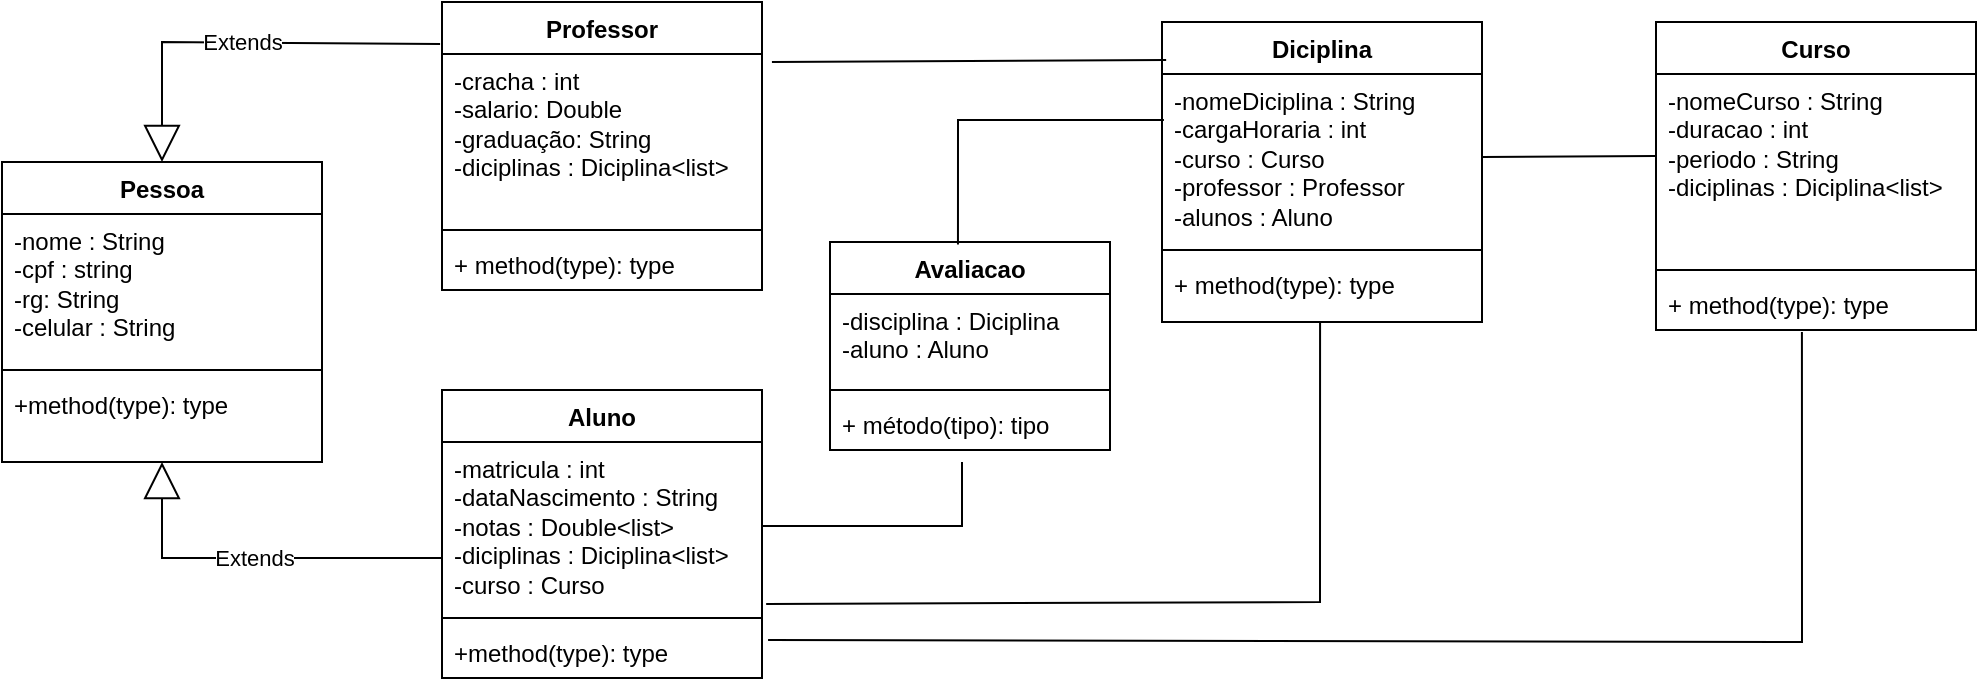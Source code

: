 <mxfile version="22.1.4" type="device">
  <diagram name="Página-1" id="zCGefU12EM6cvfsBnx0r">
    <mxGraphModel dx="1434" dy="750" grid="1" gridSize="10" guides="1" tooltips="1" connect="1" arrows="1" fold="1" page="1" pageScale="1" pageWidth="827" pageHeight="1169" math="0" shadow="0">
      <root>
        <mxCell id="0" />
        <mxCell id="1" parent="0" />
        <mxCell id="m6sPQiKcb1H333obdDww-5" value="Professor" style="swimlane;fontStyle=1;align=center;verticalAlign=top;childLayout=stackLayout;horizontal=1;startSize=26;horizontalStack=0;resizeParent=1;resizeParentMax=0;resizeLast=0;collapsible=1;marginBottom=0;whiteSpace=wrap;html=1;" parent="1" vertex="1">
          <mxGeometry x="220" y="20" width="160" height="144" as="geometry" />
        </mxCell>
        <mxCell id="m6sPQiKcb1H333obdDww-6" value="-cracha : int&lt;br&gt;-salario: Double&lt;br&gt;-graduação: String&lt;br&gt;-diciplinas : Diciplina&amp;lt;list&amp;gt;" style="text;strokeColor=none;fillColor=none;align=left;verticalAlign=top;spacingLeft=4;spacingRight=4;overflow=hidden;rotatable=0;points=[[0,0.5],[1,0.5]];portConstraint=eastwest;whiteSpace=wrap;html=1;" parent="m6sPQiKcb1H333obdDww-5" vertex="1">
          <mxGeometry y="26" width="160" height="84" as="geometry" />
        </mxCell>
        <mxCell id="m6sPQiKcb1H333obdDww-7" value="" style="line;strokeWidth=1;fillColor=none;align=left;verticalAlign=middle;spacingTop=-1;spacingLeft=3;spacingRight=3;rotatable=0;labelPosition=right;points=[];portConstraint=eastwest;strokeColor=inherit;" parent="m6sPQiKcb1H333obdDww-5" vertex="1">
          <mxGeometry y="110" width="160" height="8" as="geometry" />
        </mxCell>
        <mxCell id="m6sPQiKcb1H333obdDww-8" value="+ method(type): type" style="text;strokeColor=none;fillColor=none;align=left;verticalAlign=top;spacingLeft=4;spacingRight=4;overflow=hidden;rotatable=0;points=[[0,0.5],[1,0.5]];portConstraint=eastwest;whiteSpace=wrap;html=1;" parent="m6sPQiKcb1H333obdDww-5" vertex="1">
          <mxGeometry y="118" width="160" height="26" as="geometry" />
        </mxCell>
        <mxCell id="m6sPQiKcb1H333obdDww-9" value="Curso" style="swimlane;fontStyle=1;align=center;verticalAlign=top;childLayout=stackLayout;horizontal=1;startSize=26;horizontalStack=0;resizeParent=1;resizeParentMax=0;resizeLast=0;collapsible=1;marginBottom=0;whiteSpace=wrap;html=1;" parent="1" vertex="1">
          <mxGeometry x="827" y="30" width="160" height="154" as="geometry" />
        </mxCell>
        <mxCell id="m6sPQiKcb1H333obdDww-10" value="-nomeCurso : String&lt;br&gt;-duracao : int&lt;br&gt;-periodo : String&lt;br&gt;-diciplinas : Diciplina&amp;lt;list&amp;gt;" style="text;strokeColor=none;fillColor=none;align=left;verticalAlign=top;spacingLeft=4;spacingRight=4;overflow=hidden;rotatable=0;points=[[0,0.5],[1,0.5]];portConstraint=eastwest;whiteSpace=wrap;html=1;" parent="m6sPQiKcb1H333obdDww-9" vertex="1">
          <mxGeometry y="26" width="160" height="94" as="geometry" />
        </mxCell>
        <mxCell id="m6sPQiKcb1H333obdDww-11" value="" style="line;strokeWidth=1;fillColor=none;align=left;verticalAlign=middle;spacingTop=-1;spacingLeft=3;spacingRight=3;rotatable=0;labelPosition=right;points=[];portConstraint=eastwest;strokeColor=inherit;" parent="m6sPQiKcb1H333obdDww-9" vertex="1">
          <mxGeometry y="120" width="160" height="8" as="geometry" />
        </mxCell>
        <mxCell id="m6sPQiKcb1H333obdDww-12" value="+ method(type): type" style="text;strokeColor=none;fillColor=none;align=left;verticalAlign=top;spacingLeft=4;spacingRight=4;overflow=hidden;rotatable=0;points=[[0,0.5],[1,0.5]];portConstraint=eastwest;whiteSpace=wrap;html=1;" parent="m6sPQiKcb1H333obdDww-9" vertex="1">
          <mxGeometry y="128" width="160" height="26" as="geometry" />
        </mxCell>
        <mxCell id="m6sPQiKcb1H333obdDww-13" value="Diciplina" style="swimlane;fontStyle=1;align=center;verticalAlign=top;childLayout=stackLayout;horizontal=1;startSize=26;horizontalStack=0;resizeParent=1;resizeParentMax=0;resizeLast=0;collapsible=1;marginBottom=0;whiteSpace=wrap;html=1;" parent="1" vertex="1">
          <mxGeometry x="580" y="30" width="160" height="150" as="geometry" />
        </mxCell>
        <mxCell id="m6sPQiKcb1H333obdDww-14" value="-nomeDiciplina : String&lt;br&gt;-cargaHoraria : int&lt;br&gt;-curso : Curso&lt;br&gt;-professor : Professor&lt;br&gt;-alunos : Aluno" style="text;strokeColor=none;fillColor=none;align=left;verticalAlign=top;spacingLeft=4;spacingRight=4;overflow=hidden;rotatable=0;points=[[0,0.5],[1,0.5]];portConstraint=eastwest;whiteSpace=wrap;html=1;" parent="m6sPQiKcb1H333obdDww-13" vertex="1">
          <mxGeometry y="26" width="160" height="84" as="geometry" />
        </mxCell>
        <mxCell id="m6sPQiKcb1H333obdDww-15" value="" style="line;strokeWidth=1;fillColor=none;align=left;verticalAlign=middle;spacingTop=-1;spacingLeft=3;spacingRight=3;rotatable=0;labelPosition=right;points=[];portConstraint=eastwest;strokeColor=inherit;" parent="m6sPQiKcb1H333obdDww-13" vertex="1">
          <mxGeometry y="110" width="160" height="8" as="geometry" />
        </mxCell>
        <mxCell id="m6sPQiKcb1H333obdDww-16" value="+ method(type): type" style="text;strokeColor=none;fillColor=none;align=left;verticalAlign=top;spacingLeft=4;spacingRight=4;overflow=hidden;rotatable=0;points=[[0,0.5],[1,0.5]];portConstraint=eastwest;whiteSpace=wrap;html=1;" parent="m6sPQiKcb1H333obdDww-13" vertex="1">
          <mxGeometry y="118" width="160" height="32" as="geometry" />
        </mxCell>
        <mxCell id="m6sPQiKcb1H333obdDww-17" value="Pessoa" style="swimlane;fontStyle=1;align=center;verticalAlign=top;childLayout=stackLayout;horizontal=1;startSize=26;horizontalStack=0;resizeParent=1;resizeParentMax=0;resizeLast=0;collapsible=1;marginBottom=0;whiteSpace=wrap;html=1;" parent="1" vertex="1">
          <mxGeometry y="100" width="160" height="150" as="geometry" />
        </mxCell>
        <mxCell id="m6sPQiKcb1H333obdDww-18" value="-nome : String&lt;br&gt;-cpf : string&lt;br&gt;-rg: String&lt;br&gt;-celular : String" style="text;strokeColor=none;fillColor=none;align=left;verticalAlign=top;spacingLeft=4;spacingRight=4;overflow=hidden;rotatable=0;points=[[0,0.5],[1,0.5]];portConstraint=eastwest;whiteSpace=wrap;html=1;" parent="m6sPQiKcb1H333obdDww-17" vertex="1">
          <mxGeometry y="26" width="160" height="74" as="geometry" />
        </mxCell>
        <mxCell id="m6sPQiKcb1H333obdDww-19" value="" style="line;strokeWidth=1;fillColor=none;align=left;verticalAlign=middle;spacingTop=-1;spacingLeft=3;spacingRight=3;rotatable=0;labelPosition=right;points=[];portConstraint=eastwest;strokeColor=inherit;" parent="m6sPQiKcb1H333obdDww-17" vertex="1">
          <mxGeometry y="100" width="160" height="8" as="geometry" />
        </mxCell>
        <mxCell id="m6sPQiKcb1H333obdDww-20" value="+method(type): type" style="text;strokeColor=none;fillColor=none;align=left;verticalAlign=top;spacingLeft=4;spacingRight=4;overflow=hidden;rotatable=0;points=[[0,0.5],[1,0.5]];portConstraint=eastwest;whiteSpace=wrap;html=1;" parent="m6sPQiKcb1H333obdDww-17" vertex="1">
          <mxGeometry y="108" width="160" height="42" as="geometry" />
        </mxCell>
        <mxCell id="m6sPQiKcb1H333obdDww-34" style="edgeStyle=orthogonalEdgeStyle;rounded=0;orthogonalLoop=1;jettySize=auto;html=1;entryX=0.019;entryY=0.415;entryDx=0;entryDy=0;entryPerimeter=0;strokeColor=none;" parent="1" target="m6sPQiKcb1H333obdDww-10" edge="1">
          <mxGeometry relative="1" as="geometry">
            <mxPoint x="730" y="230" as="sourcePoint" />
          </mxGeometry>
        </mxCell>
        <mxCell id="m6sPQiKcb1H333obdDww-1" value="Aluno&lt;br&gt;" style="swimlane;fontStyle=1;align=center;verticalAlign=top;childLayout=stackLayout;horizontal=1;startSize=26;horizontalStack=0;resizeParent=1;resizeParentMax=0;resizeLast=0;collapsible=1;marginBottom=0;whiteSpace=wrap;html=1;" parent="1" vertex="1">
          <mxGeometry x="220" y="214" width="160" height="144" as="geometry" />
        </mxCell>
        <mxCell id="m6sPQiKcb1H333obdDww-2" value="-matricula : int&lt;br&gt;-dataNascimento : String&lt;br&gt;-notas : Double&amp;lt;list&amp;gt;&lt;br&gt;-diciplinas : Diciplina&amp;lt;list&amp;gt;&lt;br&gt;-curso : Curso" style="text;strokeColor=none;fillColor=none;align=left;verticalAlign=top;spacingLeft=4;spacingRight=4;overflow=hidden;rotatable=0;points=[[0,0.5],[1,0.5]];portConstraint=eastwest;whiteSpace=wrap;html=1;" parent="m6sPQiKcb1H333obdDww-1" vertex="1">
          <mxGeometry y="26" width="160" height="84" as="geometry" />
        </mxCell>
        <mxCell id="m6sPQiKcb1H333obdDww-3" value="" style="line;strokeWidth=1;fillColor=none;align=left;verticalAlign=middle;spacingTop=-1;spacingLeft=3;spacingRight=3;rotatable=0;labelPosition=right;points=[];portConstraint=eastwest;strokeColor=inherit;" parent="m6sPQiKcb1H333obdDww-1" vertex="1">
          <mxGeometry y="110" width="160" height="8" as="geometry" />
        </mxCell>
        <mxCell id="m6sPQiKcb1H333obdDww-4" value="+method(type): type" style="text;strokeColor=none;fillColor=none;align=left;verticalAlign=top;spacingLeft=4;spacingRight=4;overflow=hidden;rotatable=0;points=[[0,0.5],[1,0.5]];portConstraint=eastwest;whiteSpace=wrap;html=1;" parent="m6sPQiKcb1H333obdDww-1" vertex="1">
          <mxGeometry y="118" width="160" height="26" as="geometry" />
        </mxCell>
        <mxCell id="g8qHsfXrDLt-TynxU7Pi-5" value="" style="endArrow=none;html=1;rounded=0;exitX=1.031;exitY=0.048;exitDx=0;exitDy=0;exitPerimeter=0;entryX=0.013;entryY=0.127;entryDx=0;entryDy=0;entryPerimeter=0;" parent="1" source="m6sPQiKcb1H333obdDww-6" target="m6sPQiKcb1H333obdDww-13" edge="1">
          <mxGeometry width="50" height="50" relative="1" as="geometry">
            <mxPoint x="380" y="30.032" as="sourcePoint" />
            <mxPoint x="510" y="31" as="targetPoint" />
            <Array as="points" />
          </mxGeometry>
        </mxCell>
        <mxCell id="g8qHsfXrDLt-TynxU7Pi-6" value="Extends" style="endArrow=block;endSize=16;endFill=0;html=1;rounded=0;exitX=-0.006;exitY=0.146;exitDx=0;exitDy=0;exitPerimeter=0;" parent="1" source="m6sPQiKcb1H333obdDww-5" target="m6sPQiKcb1H333obdDww-17" edge="1">
          <mxGeometry width="160" relative="1" as="geometry">
            <mxPoint x="350" y="230" as="sourcePoint" />
            <mxPoint x="330" y="180" as="targetPoint" />
            <Array as="points">
              <mxPoint x="80" y="40" />
            </Array>
          </mxGeometry>
        </mxCell>
        <mxCell id="g8qHsfXrDLt-TynxU7Pi-7" value="Extends" style="endArrow=block;endSize=16;endFill=0;html=1;rounded=0;exitX=0;exitY=0.69;exitDx=0;exitDy=0;exitPerimeter=0;" parent="1" source="m6sPQiKcb1H333obdDww-2" target="m6sPQiKcb1H333obdDww-20" edge="1">
          <mxGeometry width="160" relative="1" as="geometry">
            <mxPoint x="210" y="300" as="sourcePoint" />
            <mxPoint x="210" y="320" as="targetPoint" />
            <Array as="points">
              <mxPoint x="80" y="298" />
            </Array>
          </mxGeometry>
        </mxCell>
        <mxCell id="g8qHsfXrDLt-TynxU7Pi-8" value="" style="endArrow=none;html=1;rounded=0;entryX=0.494;entryY=1;entryDx=0;entryDy=0;entryPerimeter=0;exitX=1.013;exitY=0.964;exitDx=0;exitDy=0;exitPerimeter=0;" parent="1" source="m6sPQiKcb1H333obdDww-2" target="m6sPQiKcb1H333obdDww-16" edge="1">
          <mxGeometry width="50" height="50" relative="1" as="geometry">
            <mxPoint x="410" y="260" as="sourcePoint" />
            <mxPoint x="460" y="210" as="targetPoint" />
            <Array as="points">
              <mxPoint x="659" y="320" />
            </Array>
          </mxGeometry>
        </mxCell>
        <mxCell id="g8qHsfXrDLt-TynxU7Pi-9" value="" style="endArrow=none;html=1;rounded=0;entryX=0;entryY=0.436;entryDx=0;entryDy=0;entryPerimeter=0;" parent="1" source="m6sPQiKcb1H333obdDww-14" target="m6sPQiKcb1H333obdDww-10" edge="1">
          <mxGeometry width="50" height="50" relative="1" as="geometry">
            <mxPoint x="610" y="350" as="sourcePoint" />
            <mxPoint x="820" y="100" as="targetPoint" />
          </mxGeometry>
        </mxCell>
        <mxCell id="g8qHsfXrDLt-TynxU7Pi-10" value="" style="endArrow=none;html=1;rounded=0;entryX=0.456;entryY=1.038;entryDx=0;entryDy=0;entryPerimeter=0;exitX=1.019;exitY=0.269;exitDx=0;exitDy=0;exitPerimeter=0;" parent="1" source="m6sPQiKcb1H333obdDww-4" target="m6sPQiKcb1H333obdDww-12" edge="1">
          <mxGeometry width="50" height="50" relative="1" as="geometry">
            <mxPoint x="650" y="370" as="sourcePoint" />
            <mxPoint x="700" y="320" as="targetPoint" />
            <Array as="points">
              <mxPoint x="900" y="340" />
            </Array>
          </mxGeometry>
        </mxCell>
        <mxCell id="vlY7dDOnmXOi3v9jqdnW-1" value="&lt;font style=&quot;vertical-align: inherit;&quot;&gt;&lt;font style=&quot;vertical-align: inherit;&quot;&gt;Avaliacao&lt;/font&gt;&lt;/font&gt;" style="swimlane;fontStyle=1;align=center;verticalAlign=top;childLayout=stackLayout;horizontal=1;startSize=26;horizontalStack=0;resizeParent=1;resizeParentMax=0;resizeLast=0;collapsible=1;marginBottom=0;whiteSpace=wrap;html=1;" vertex="1" parent="1">
          <mxGeometry x="414" y="140" width="140" height="104" as="geometry" />
        </mxCell>
        <mxCell id="vlY7dDOnmXOi3v9jqdnW-2" value="&lt;font style=&quot;vertical-align: inherit;&quot;&gt;&lt;font style=&quot;vertical-align: inherit;&quot;&gt;&lt;font style=&quot;vertical-align: inherit;&quot;&gt;&lt;font style=&quot;vertical-align: inherit;&quot;&gt;-disciplina : Diciplina&lt;br&gt;-aluno : Aluno&lt;br&gt;&lt;/font&gt;&lt;/font&gt;&lt;/font&gt;&lt;/font&gt;" style="text;strokeColor=none;fillColor=none;align=left;verticalAlign=top;spacingLeft=4;spacingRight=4;overflow=hidden;rotatable=0;points=[[0,0.5],[1,0.5]];portConstraint=eastwest;whiteSpace=wrap;html=1;" vertex="1" parent="vlY7dDOnmXOi3v9jqdnW-1">
          <mxGeometry y="26" width="140" height="44" as="geometry" />
        </mxCell>
        <mxCell id="vlY7dDOnmXOi3v9jqdnW-3" value="" style="line;strokeWidth=1;fillColor=none;align=left;verticalAlign=middle;spacingTop=-1;spacingLeft=3;spacingRight=3;rotatable=0;labelPosition=right;points=[];portConstraint=eastwest;strokeColor=inherit;" vertex="1" parent="vlY7dDOnmXOi3v9jqdnW-1">
          <mxGeometry y="70" width="140" height="8" as="geometry" />
        </mxCell>
        <mxCell id="vlY7dDOnmXOi3v9jqdnW-4" value="&lt;font style=&quot;vertical-align: inherit;&quot;&gt;&lt;font style=&quot;vertical-align: inherit;&quot;&gt;+ método(tipo): tipo&lt;/font&gt;&lt;/font&gt;" style="text;strokeColor=none;fillColor=none;align=left;verticalAlign=top;spacingLeft=4;spacingRight=4;overflow=hidden;rotatable=0;points=[[0,0.5],[1,0.5]];portConstraint=eastwest;whiteSpace=wrap;html=1;" vertex="1" parent="vlY7dDOnmXOi3v9jqdnW-1">
          <mxGeometry y="78" width="140" height="26" as="geometry" />
        </mxCell>
        <mxCell id="vlY7dDOnmXOi3v9jqdnW-5" value="" style="endArrow=none;html=1;rounded=0;exitX=1;exitY=0.5;exitDx=0;exitDy=0;" edge="1" parent="1" source="m6sPQiKcb1H333obdDww-2">
          <mxGeometry width="50" height="50" relative="1" as="geometry">
            <mxPoint x="414" y="280" as="sourcePoint" />
            <mxPoint x="480" y="250" as="targetPoint" />
            <Array as="points">
              <mxPoint x="480" y="282" />
            </Array>
          </mxGeometry>
        </mxCell>
        <mxCell id="vlY7dDOnmXOi3v9jqdnW-6" value="" style="endArrow=none;html=1;rounded=0;entryX=0.006;entryY=0.274;entryDx=0;entryDy=0;entryPerimeter=0;exitX=0.457;exitY=0.012;exitDx=0;exitDy=0;exitPerimeter=0;" edge="1" parent="1" source="vlY7dDOnmXOi3v9jqdnW-1" target="m6sPQiKcb1H333obdDww-14">
          <mxGeometry width="50" height="50" relative="1" as="geometry">
            <mxPoint x="450" y="117" as="sourcePoint" />
            <mxPoint x="500" y="67" as="targetPoint" />
            <Array as="points">
              <mxPoint x="478" y="79" />
            </Array>
          </mxGeometry>
        </mxCell>
      </root>
    </mxGraphModel>
  </diagram>
</mxfile>
